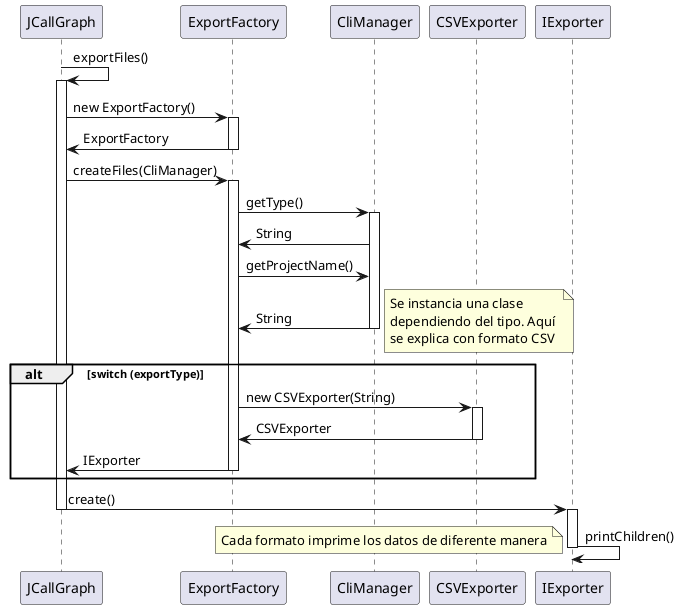 @startuml

participant JCallGraph as J
participant ExportFactory as EF
participant CliManager as CM
participant CSVExporter as C
participant IExporter as IE

J -> J: exportFiles() 
activate J
J -> EF: new ExportFactory()
activate EF 
EF -> J: ExportFactory
deactivate EF
J -> EF : createFiles(CliManager)
activate EF 
EF -> CM: getType()
activate CM 
CM -> EF: String
EF -> CM: getProjectName()
CM -> EF: String
deactivate CM
alt switch (exportType)
note right
    Se instancia una clase 
    dependiendo del tipo. Aquí 
    se explica con formato CSV
end note
EF -> C: new CSVExporter(String)
activate C
C -> EF: CSVExporter
deactivate C
EF -> J: IExporter
deactivate EF
end
J -> IE: create()
deactivate J
activate IE
IE -> IE: printChildren()
deactivate IE
note left 
Cada formato imprime los datos de diferente manera
end note

@enduml